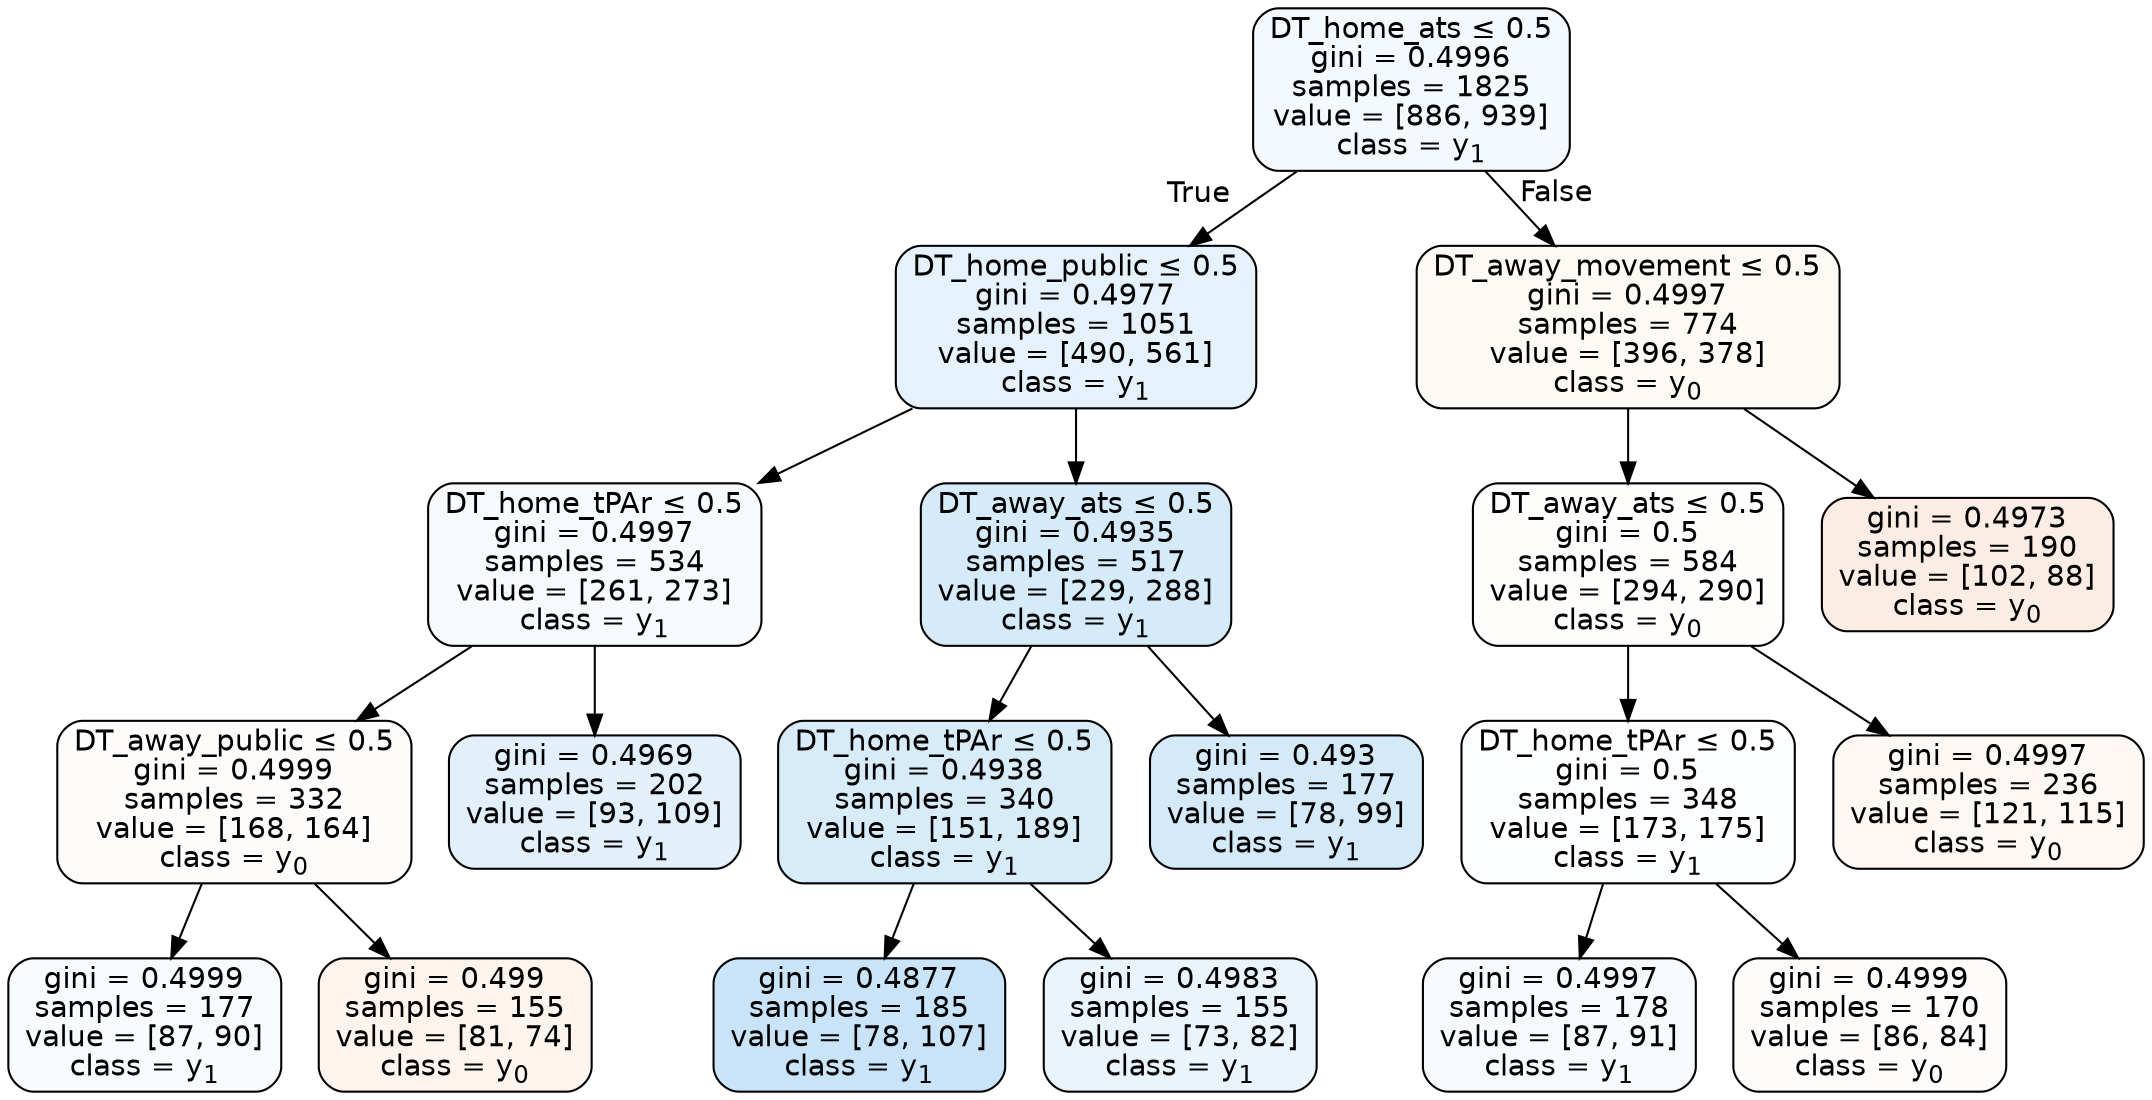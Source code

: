 digraph Tree {
node [shape=box, style="filled, rounded", color="black", fontname=helvetica] ;
edge [fontname=helvetica] ;
0 [label=<DT_home_ats &le; 0.5<br/>gini = 0.4996<br/>samples = 1825<br/>value = [886, 939]<br/>class = y<SUB>1</SUB>>, fillcolor="#399de50e"] ;
1 [label=<DT_home_public &le; 0.5<br/>gini = 0.4977<br/>samples = 1051<br/>value = [490, 561]<br/>class = y<SUB>1</SUB>>, fillcolor="#399de520"] ;
0 -> 1 [labeldistance=2.5, labelangle=45, headlabel="True"] ;
2 [label=<DT_home_tPAr &le; 0.5<br/>gini = 0.4997<br/>samples = 534<br/>value = [261, 273]<br/>class = y<SUB>1</SUB>>, fillcolor="#399de50b"] ;
1 -> 2 ;
3 [label=<DT_away_public &le; 0.5<br/>gini = 0.4999<br/>samples = 332<br/>value = [168, 164]<br/>class = y<SUB>0</SUB>>, fillcolor="#e5813906"] ;
2 -> 3 ;
4 [label=<gini = 0.4999<br/>samples = 177<br/>value = [87, 90]<br/>class = y<SUB>1</SUB>>, fillcolor="#399de508"] ;
3 -> 4 ;
5 [label=<gini = 0.499<br/>samples = 155<br/>value = [81, 74]<br/>class = y<SUB>0</SUB>>, fillcolor="#e5813916"] ;
3 -> 5 ;
6 [label=<gini = 0.4969<br/>samples = 202<br/>value = [93, 109]<br/>class = y<SUB>1</SUB>>, fillcolor="#399de525"] ;
2 -> 6 ;
7 [label=<DT_away_ats &le; 0.5<br/>gini = 0.4935<br/>samples = 517<br/>value = [229, 288]<br/>class = y<SUB>1</SUB>>, fillcolor="#399de534"] ;
1 -> 7 ;
8 [label=<DT_home_tPAr &le; 0.5<br/>gini = 0.4938<br/>samples = 340<br/>value = [151, 189]<br/>class = y<SUB>1</SUB>>, fillcolor="#399de533"] ;
7 -> 8 ;
9 [label=<gini = 0.4877<br/>samples = 185<br/>value = [78, 107]<br/>class = y<SUB>1</SUB>>, fillcolor="#399de545"] ;
8 -> 9 ;
10 [label=<gini = 0.4983<br/>samples = 155<br/>value = [73, 82]<br/>class = y<SUB>1</SUB>>, fillcolor="#399de51c"] ;
8 -> 10 ;
11 [label=<gini = 0.493<br/>samples = 177<br/>value = [78, 99]<br/>class = y<SUB>1</SUB>>, fillcolor="#399de536"] ;
7 -> 11 ;
12 [label=<DT_away_movement &le; 0.5<br/>gini = 0.4997<br/>samples = 774<br/>value = [396, 378]<br/>class = y<SUB>0</SUB>>, fillcolor="#e581390c"] ;
0 -> 12 [labeldistance=2.5, labelangle=-45, headlabel="False"] ;
13 [label=<DT_away_ats &le; 0.5<br/>gini = 0.5<br/>samples = 584<br/>value = [294, 290]<br/>class = y<SUB>0</SUB>>, fillcolor="#e5813903"] ;
12 -> 13 ;
14 [label=<DT_home_tPAr &le; 0.5<br/>gini = 0.5<br/>samples = 348<br/>value = [173, 175]<br/>class = y<SUB>1</SUB>>, fillcolor="#399de503"] ;
13 -> 14 ;
15 [label=<gini = 0.4997<br/>samples = 178<br/>value = [87, 91]<br/>class = y<SUB>1</SUB>>, fillcolor="#399de50b"] ;
14 -> 15 ;
16 [label=<gini = 0.4999<br/>samples = 170<br/>value = [86, 84]<br/>class = y<SUB>0</SUB>>, fillcolor="#e5813906"] ;
14 -> 16 ;
17 [label=<gini = 0.4997<br/>samples = 236<br/>value = [121, 115]<br/>class = y<SUB>0</SUB>>, fillcolor="#e581390d"] ;
13 -> 17 ;
18 [label=<gini = 0.4973<br/>samples = 190<br/>value = [102, 88]<br/>class = y<SUB>0</SUB>>, fillcolor="#e5813923"] ;
12 -> 18 ;
}